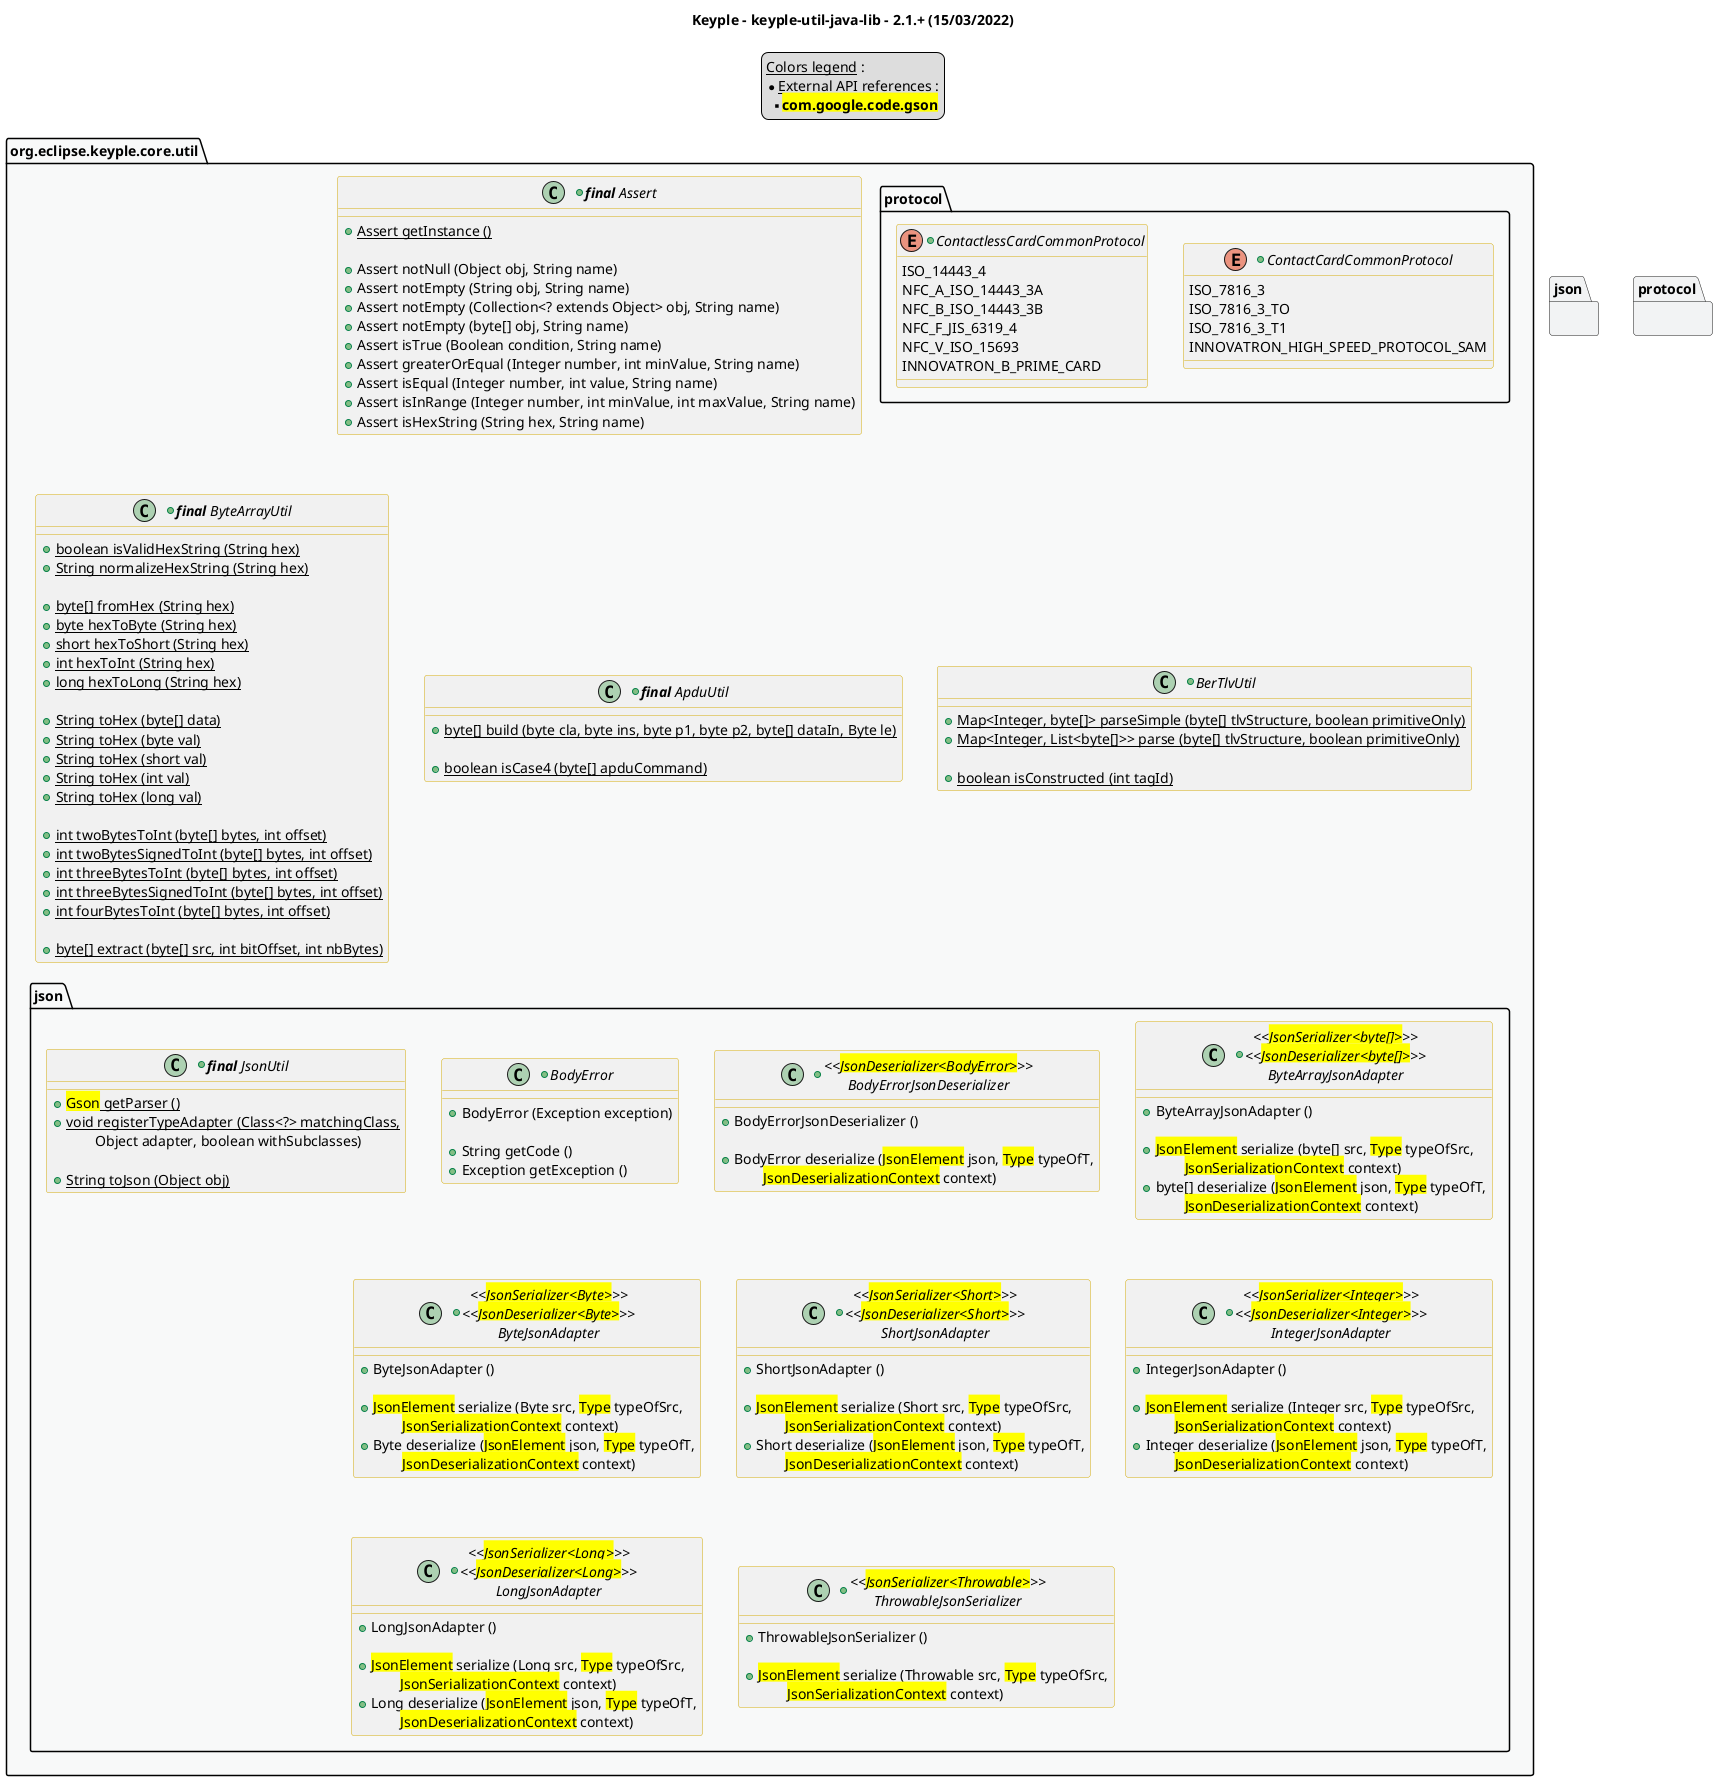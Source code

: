 @startuml
title
    Keyple - keyple-util-java-lib - 2.1.+ (15/03/2022)
end title

' == THEME ==

'Couleurs issues de : https://htmlcolorcodes.com/fr/tableau-de-couleur/tableau-de-couleur-design-plat/
!define C_GREY1 F8F9F9
!define C_GREY2 F2F3F4
!define C_GREY3 E5E7E9
!define C_GREY4 D7DBDD
!define C_GREY5 CACFD2
!define C_GREY6 BDC3C7
!define C_LINK 3498DB
!define C_USE 27AE60

skinparam Shadowing false
skinparam ClassFontStyle italic
skinparam ClassBorderColor #D4AC0D
skinparam stereotypeABorderColor #A9DCDF
skinparam stereotypeIBorderColor #B4A7E5
skinparam stereotypeCBorderColor #ADD1B2
skinparam stereotypeEBorderColor #EB93DF
' Red
skinparam ClassBackgroundColor<<red>> #FDEDEC
skinparam ClassBorderColor<<red>> #E74C3C
hide <<red>> stereotype
' Purple
skinparam ClassBackgroundColor<<purple>> #F4ECF7
skinparam ClassBorderColor<<purple>> #8E44AD
hide <<purple>> stereotype
' blue
skinparam ClassBackgroundColor<<blue>> #EBF5FB
skinparam ClassBorderColor<<blue>> #3498DB
hide <<blue>> stereotype
' Green
skinparam ClassBackgroundColor<<green>> #E9F7EF
skinparam ClassBorderColor<<green>> #27AE60
hide <<green>> stereotype
' Grey
skinparam ClassBackgroundColor<<grey>> #EAECEE
skinparam ClassBorderColor<<grey>> #2C3E50
hide <<grey>> stereotype

' == CONTENT ==

legend top
    __Colors legend__ :
    * __External API references__ :
    ** <back:yellow>**com.google.code.gson**</back>
end legend

package "org.eclipse.keyple.core.util" as util {
    +class "**final** Assert" as Assert {
        +{static} Assert getInstance ()

        +Assert notNull (Object obj, String name)
        +Assert notEmpty (String obj, String name)
        +Assert notEmpty (Collection<? extends Object> obj, String name)
        +Assert notEmpty (byte[] obj, String name)
        +Assert isTrue (Boolean condition, String name)
        +Assert greaterOrEqual (Integer number, int minValue, String name)
        +Assert isEqual (Integer number, int value, String name)
        +Assert isInRange (Integer number, int minValue, int maxValue, String name)
        +Assert isHexString (String hex, String name)
    }
    +class "**final** ByteArrayUtil" as ByteArrayUtil {
        +{static} boolean isValidHexString (String hex)
        +{static} String normalizeHexString (String hex)

        +{static} byte[] fromHex (String hex)
        +{static} byte hexToByte (String hex)
        +{static} short hexToShort (String hex)
        +{static} int hexToInt (String hex)
        +{static} long hexToLong (String hex)

        +{static} String toHex (byte[] data)
        +{static} String toHex (byte val)
        +{static} String toHex (short val)
        +{static} String toHex (int val)
        +{static} String toHex (long val)

        +{static} int twoBytesToInt (byte[] bytes, int offset)
        +{static} int twoBytesSignedToInt (byte[] bytes, int offset)
        +{static} int threeBytesToInt (byte[] bytes, int offset)
        +{static} int threeBytesSignedToInt (byte[] bytes, int offset)
        +{static} int fourBytesToInt (byte[] bytes, int offset)

        +{static} byte[] extract (byte[] src, int bitOffset, int nbBytes)
    }
    +class "**final** ApduUtil" as ApduUtil {
        +{static} byte[] build (byte cla, byte ins, byte p1, byte p2, byte[] dataIn, Byte le)

        +{static} boolean isCase4 (byte[] apduCommand)
    }
    +class BerTlvUtil {
        +{static} Map<Integer, byte[]> parseSimple (byte[] tlvStructure, boolean primitiveOnly)
        +{static} Map<Integer, List<byte[]>> parse (byte[] tlvStructure, boolean primitiveOnly)

        +{static} boolean isConstructed (int tagId)
    }
    package json {
        +class "**final** JsonUtil" as JsonUtil {
            +{static} <back:yellow>Gson</back> getParser ()
            +{static} void registerTypeAdapter (Class<?> matchingClass,
                \tObject adapter, boolean withSubclasses)

            +{static} String toJson (Object obj)
        }
        +class BodyError {
            +BodyError (Exception exception)

            +String getCode ()
            +Exception getException ()
        }
        +class "<<<back:yellow>JsonDeserializer<BodyError></back>>>\nBodyErrorJsonDeserializer" as BodyErrorJsonDeserializer {
            +BodyErrorJsonDeserializer ()

            +BodyError deserialize (<back:yellow>JsonElement</back> json, <back:yellow>Type</back> typeOfT,
                \t<back:yellow>JsonDeserializationContext</back> context)
        }
        +class "<<<back:yellow>JsonSerializer<byte[]></back>>>\n<<<back:yellow>JsonDeserializer<byte[]></back>>>\nByteArrayJsonAdapter" as ByteArrayJsonAdapter {
            +ByteArrayJsonAdapter ()

            +<back:yellow>JsonElement</back> serialize (byte[] src, <back:yellow>Type</back> typeOfSrc,
                \t<back:yellow>JsonSerializationContext</back> context)
            +byte[] deserialize (<back:yellow>JsonElement</back> json, <back:yellow>Type</back> typeOfT,
                \t<back:yellow>JsonDeserializationContext</back> context)
        }
        +class "<<<back:yellow>JsonSerializer<Byte></back>>>\n<<<back:yellow>JsonDeserializer<Byte></back>>>\nByteJsonAdapter" as ByteJsonAdapter {
            +ByteJsonAdapter ()

            +<back:yellow>JsonElement</back> serialize (Byte src, <back:yellow>Type</back> typeOfSrc,
                \t<back:yellow>JsonSerializationContext</back> context)
            +Byte deserialize (<back:yellow>JsonElement</back> json, <back:yellow>Type</back> typeOfT,
                \t<back:yellow>JsonDeserializationContext</back> context)
        }
        +class "<<<back:yellow>JsonSerializer<Short></back>>>\n<<<back:yellow>JsonDeserializer<Short></back>>>\nShortJsonAdapter" as ShortJsonAdapter {
            +ShortJsonAdapter ()

            +<back:yellow>JsonElement</back> serialize (Short src, <back:yellow>Type</back> typeOfSrc,
                \t<back:yellow>JsonSerializationContext</back> context)
            +Short deserialize (<back:yellow>JsonElement</back> json, <back:yellow>Type</back> typeOfT,
                \t<back:yellow>JsonDeserializationContext</back> context)
        }
        +class "<<<back:yellow>JsonSerializer<Integer></back>>>\n<<<back:yellow>JsonDeserializer<Integer></back>>>\nIntegerJsonAdapter" as IntegerJsonAdapter {
            +IntegerJsonAdapter ()

            +<back:yellow>JsonElement</back> serialize (Integer src, <back:yellow>Type</back> typeOfSrc,
                \t<back:yellow>JsonSerializationContext</back> context)
            +Integer deserialize (<back:yellow>JsonElement</back> json, <back:yellow>Type</back> typeOfT,
                \t<back:yellow>JsonDeserializationContext</back> context)
        }
        +class "<<<back:yellow>JsonSerializer<Long></back>>>\n<<<back:yellow>JsonDeserializer<Long></back>>>\nLongJsonAdapter" as LongJsonAdapter {
            +LongJsonAdapter ()

            +<back:yellow>JsonElement</back> serialize (Long src, <back:yellow>Type</back> typeOfSrc,
                \t<back:yellow>JsonSerializationContext</back> context)
            +Long deserialize (<back:yellow>JsonElement</back> json, <back:yellow>Type</back> typeOfT,
                \t<back:yellow>JsonDeserializationContext</back> context)
        }
        +class "<<<back:yellow>JsonSerializer<Throwable></back>>>\nThrowableJsonSerializer" as ThrowableJsonSerializer {
            +ThrowableJsonSerializer ()

            +<back:yellow>JsonElement</back> serialize (Throwable src, <back:yellow>Type</back> typeOfSrc,
                \t<back:yellow>JsonSerializationContext</back> context)
        }
    }
    package protocol {
        +enum ContactCardCommonProtocol {
            ISO_7816_3
            ISO_7816_3_TO
            ISO_7816_3_T1
            INNOVATRON_HIGH_SPEED_PROTOCOL_SAM
        }
        +enum ContactlessCardCommonProtocol {
            ISO_14443_4
            NFC_A_ISO_14443_3A
            NFC_B_ISO_14443_3B
            NFC_F_JIS_6319_4
            NFC_V_ISO_15693
            INNOVATRON_B_PRIME_CARD
        }
    }
}

' Associations

' == LAYOUT ==

ByteArrayUtil -[hidden]- JsonUtil

Assert -[hidden]- ByteArrayUtil
Assert -[hidden]- ApduUtil
Assert -[hidden]- BerTlvUtil

' == STYLE ==

package util #C_GREY1 {}
package json #C_GREY2 {}
package protocol #C_GREY2 {}

@enduml